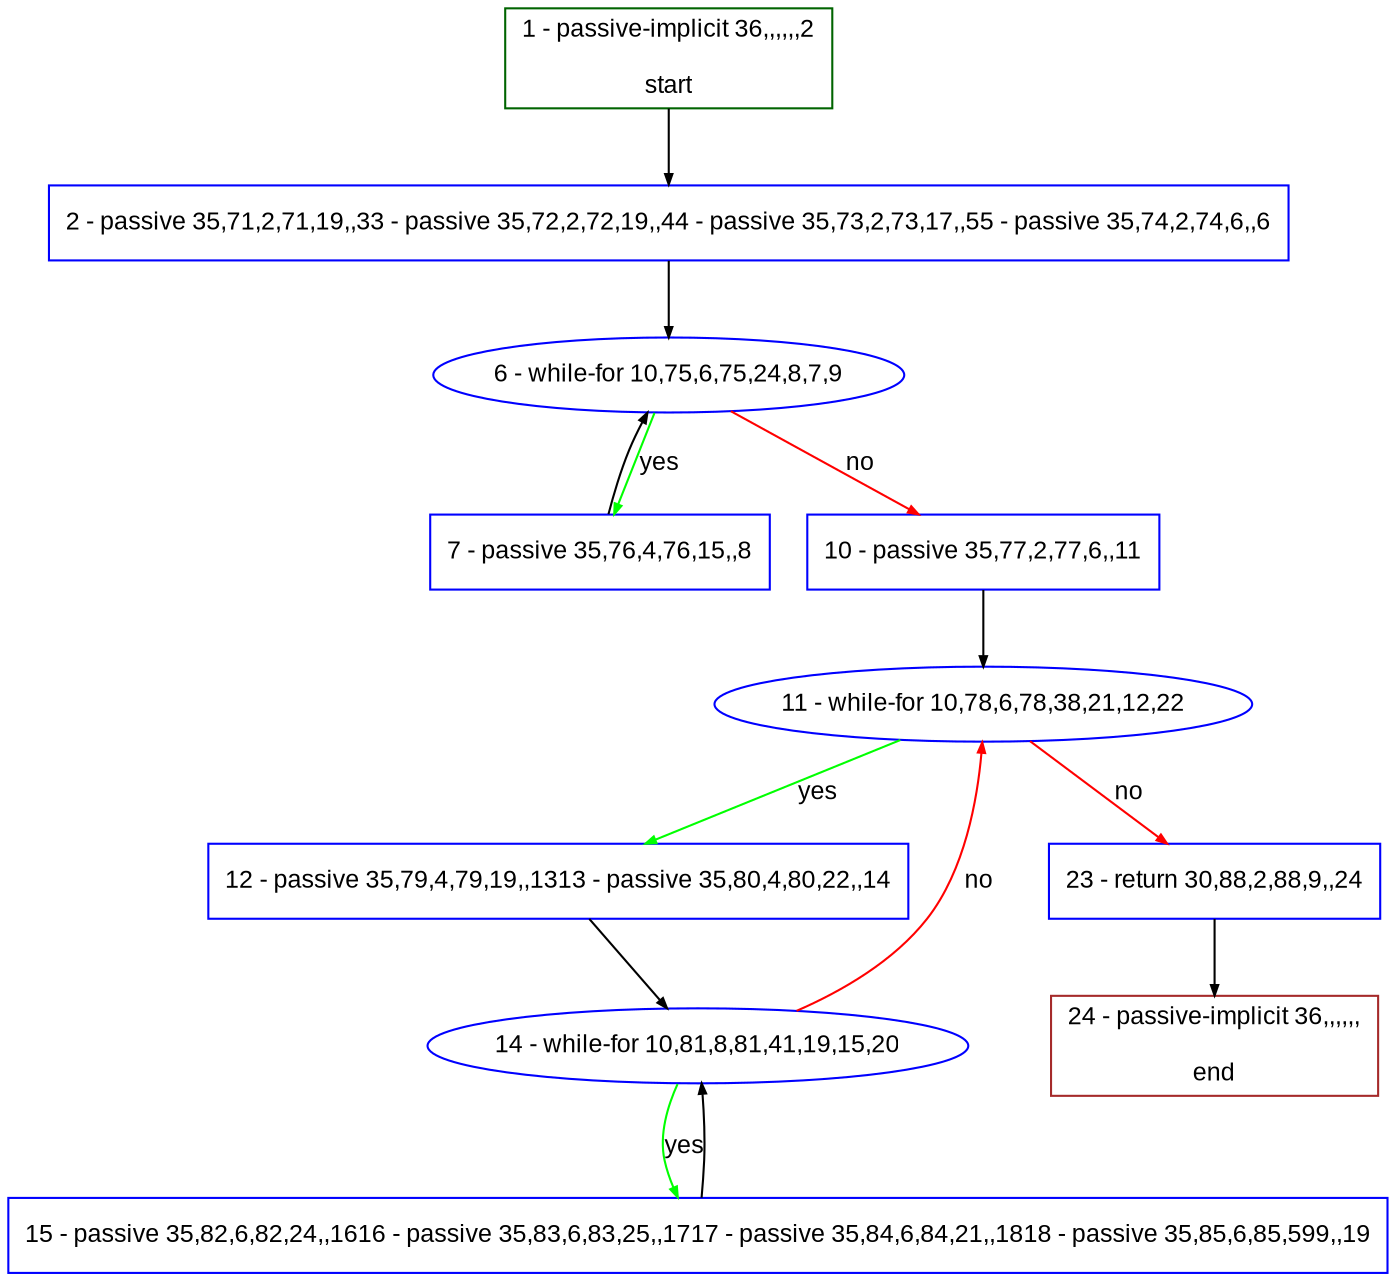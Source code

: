 digraph "" {
  graph [pack="true", label="", fontsize="12", packmode="clust", fontname="Arial", fillcolor="#FFFFCC", bgcolor="white", style="rounded,filled", compound="true"];
  node [node_initialized="no", label="", color="grey", fontsize="12", fillcolor="white", fontname="Arial", style="filled", shape="rectangle", compound="true", fixedsize="false"];
  edge [fontcolor="black", arrowhead="normal", arrowtail="none", arrowsize="0.5", ltail="", label="", color="black", fontsize="12", lhead="", fontname="Arial", dir="forward", compound="true"];
  __N1 [label="2 - passive 35,71,2,71,19,,33 - passive 35,72,2,72,19,,44 - passive 35,73,2,73,17,,55 - passive 35,74,2,74,6,,6", color="#0000ff", fillcolor="#ffffff", style="filled", shape="box"];
  __N2 [label="1 - passive-implicit 36,,,,,,2\n\nstart", color="#006400", fillcolor="#ffffff", style="filled", shape="box"];
  __N3 [label="6 - while-for 10,75,6,75,24,8,7,9", color="#0000ff", fillcolor="#ffffff", style="filled", shape="oval"];
  __N4 [label="7 - passive 35,76,4,76,15,,8", color="#0000ff", fillcolor="#ffffff", style="filled", shape="box"];
  __N5 [label="10 - passive 35,77,2,77,6,,11", color="#0000ff", fillcolor="#ffffff", style="filled", shape="box"];
  __N6 [label="11 - while-for 10,78,6,78,38,21,12,22", color="#0000ff", fillcolor="#ffffff", style="filled", shape="oval"];
  __N7 [label="12 - passive 35,79,4,79,19,,1313 - passive 35,80,4,80,22,,14", color="#0000ff", fillcolor="#ffffff", style="filled", shape="box"];
  __N8 [label="23 - return 30,88,2,88,9,,24", color="#0000ff", fillcolor="#ffffff", style="filled", shape="box"];
  __N9 [label="14 - while-for 10,81,8,81,41,19,15,20", color="#0000ff", fillcolor="#ffffff", style="filled", shape="oval"];
  __N10 [label="15 - passive 35,82,6,82,24,,1616 - passive 35,83,6,83,25,,1717 - passive 35,84,6,84,21,,1818 - passive 35,85,6,85,599,,19", color="#0000ff", fillcolor="#ffffff", style="filled", shape="box"];
  __N11 [label="24 - passive-implicit 36,,,,,,\n\nend", color="#a52a2a", fillcolor="#ffffff", style="filled", shape="box"];
  __N2 -> __N1 [arrowhead="normal", arrowtail="none", color="#000000", label="", dir="forward"];
  __N1 -> __N3 [arrowhead="normal", arrowtail="none", color="#000000", label="", dir="forward"];
  __N3 -> __N4 [arrowhead="normal", arrowtail="none", color="#00ff00", label="yes", dir="forward"];
  __N4 -> __N3 [arrowhead="normal", arrowtail="none", color="#000000", label="", dir="forward"];
  __N3 -> __N5 [arrowhead="normal", arrowtail="none", color="#ff0000", label="no", dir="forward"];
  __N5 -> __N6 [arrowhead="normal", arrowtail="none", color="#000000", label="", dir="forward"];
  __N6 -> __N7 [arrowhead="normal", arrowtail="none", color="#00ff00", label="yes", dir="forward"];
  __N6 -> __N8 [arrowhead="normal", arrowtail="none", color="#ff0000", label="no", dir="forward"];
  __N7 -> __N9 [arrowhead="normal", arrowtail="none", color="#000000", label="", dir="forward"];
  __N9 -> __N6 [arrowhead="normal", arrowtail="none", color="#ff0000", label="no", dir="forward"];
  __N9 -> __N10 [arrowhead="normal", arrowtail="none", color="#00ff00", label="yes", dir="forward"];
  __N10 -> __N9 [arrowhead="normal", arrowtail="none", color="#000000", label="", dir="forward"];
  __N8 -> __N11 [arrowhead="normal", arrowtail="none", color="#000000", label="", dir="forward"];
}
